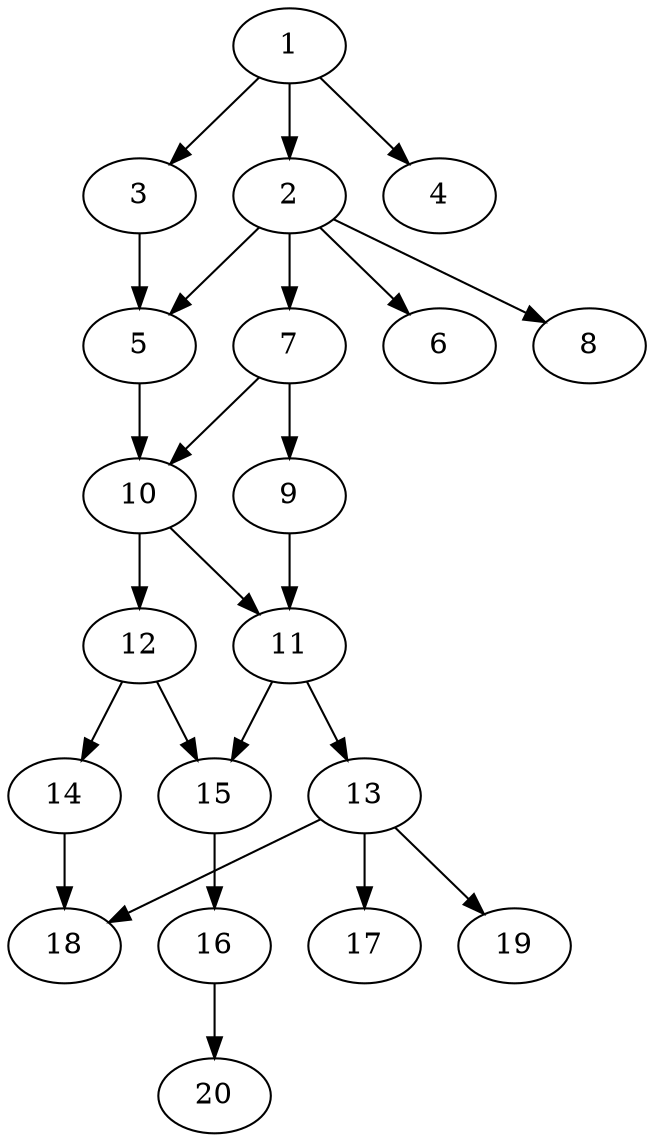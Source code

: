// DAG automatically generated by daggen at Sat Jul 27 15:35:52 2019
// ./daggen --dot -n 20 --ccr 0.4 --fat 0.4 --regular 0.5 --density 0.6 --mindata 5242880 --maxdata 52428800 
digraph G {
  1 [size="63964160", alpha="0.05", expect_size="25585664"] 
  1 -> 2 [size ="25585664"]
  1 -> 3 [size ="25585664"]
  1 -> 4 [size ="25585664"]
  2 [size="83944960", alpha="0.20", expect_size="33577984"] 
  2 -> 5 [size ="33577984"]
  2 -> 6 [size ="33577984"]
  2 -> 7 [size ="33577984"]
  2 -> 8 [size ="33577984"]
  3 [size="56972800", alpha="0.18", expect_size="22789120"] 
  3 -> 5 [size ="22789120"]
  4 [size="19865600", alpha="0.11", expect_size="7946240"] 
  5 [size="49029120", alpha="0.07", expect_size="19611648"] 
  5 -> 10 [size ="19611648"]
  6 [size="16634880", alpha="0.20", expect_size="6653952"] 
  7 [size="79562240", alpha="0.14", expect_size="31824896"] 
  7 -> 9 [size ="31824896"]
  7 -> 10 [size ="31824896"]
  8 [size="57646080", alpha="0.15", expect_size="23058432"] 
  9 [size="127239680", alpha="0.19", expect_size="50895872"] 
  9 -> 11 [size ="50895872"]
  10 [size="54666240", alpha="0.17", expect_size="21866496"] 
  10 -> 11 [size ="21866496"]
  10 -> 12 [size ="21866496"]
  11 [size="124697600", alpha="0.12", expect_size="49879040"] 
  11 -> 13 [size ="49879040"]
  11 -> 15 [size ="49879040"]
  12 [size="38464000", alpha="0.03", expect_size="15385600"] 
  12 -> 14 [size ="15385600"]
  12 -> 15 [size ="15385600"]
  13 [size="37905920", alpha="0.16", expect_size="15162368"] 
  13 -> 17 [size ="15162368"]
  13 -> 18 [size ="15162368"]
  13 -> 19 [size ="15162368"]
  14 [size="26831360", alpha="0.07", expect_size="10732544"] 
  14 -> 18 [size ="10732544"]
  15 [size="89884160", alpha="0.16", expect_size="35953664"] 
  15 -> 16 [size ="35953664"]
  16 [size="14128640", alpha="0.02", expect_size="5651456"] 
  16 -> 20 [size ="5651456"]
  17 [size="130460160", alpha="0.18", expect_size="52184064"] 
  18 [size="94282240", alpha="0.09", expect_size="37712896"] 
  19 [size="66739200", alpha="0.19", expect_size="26695680"] 
  20 [size="60636160", alpha="0.04", expect_size="24254464"] 
}
